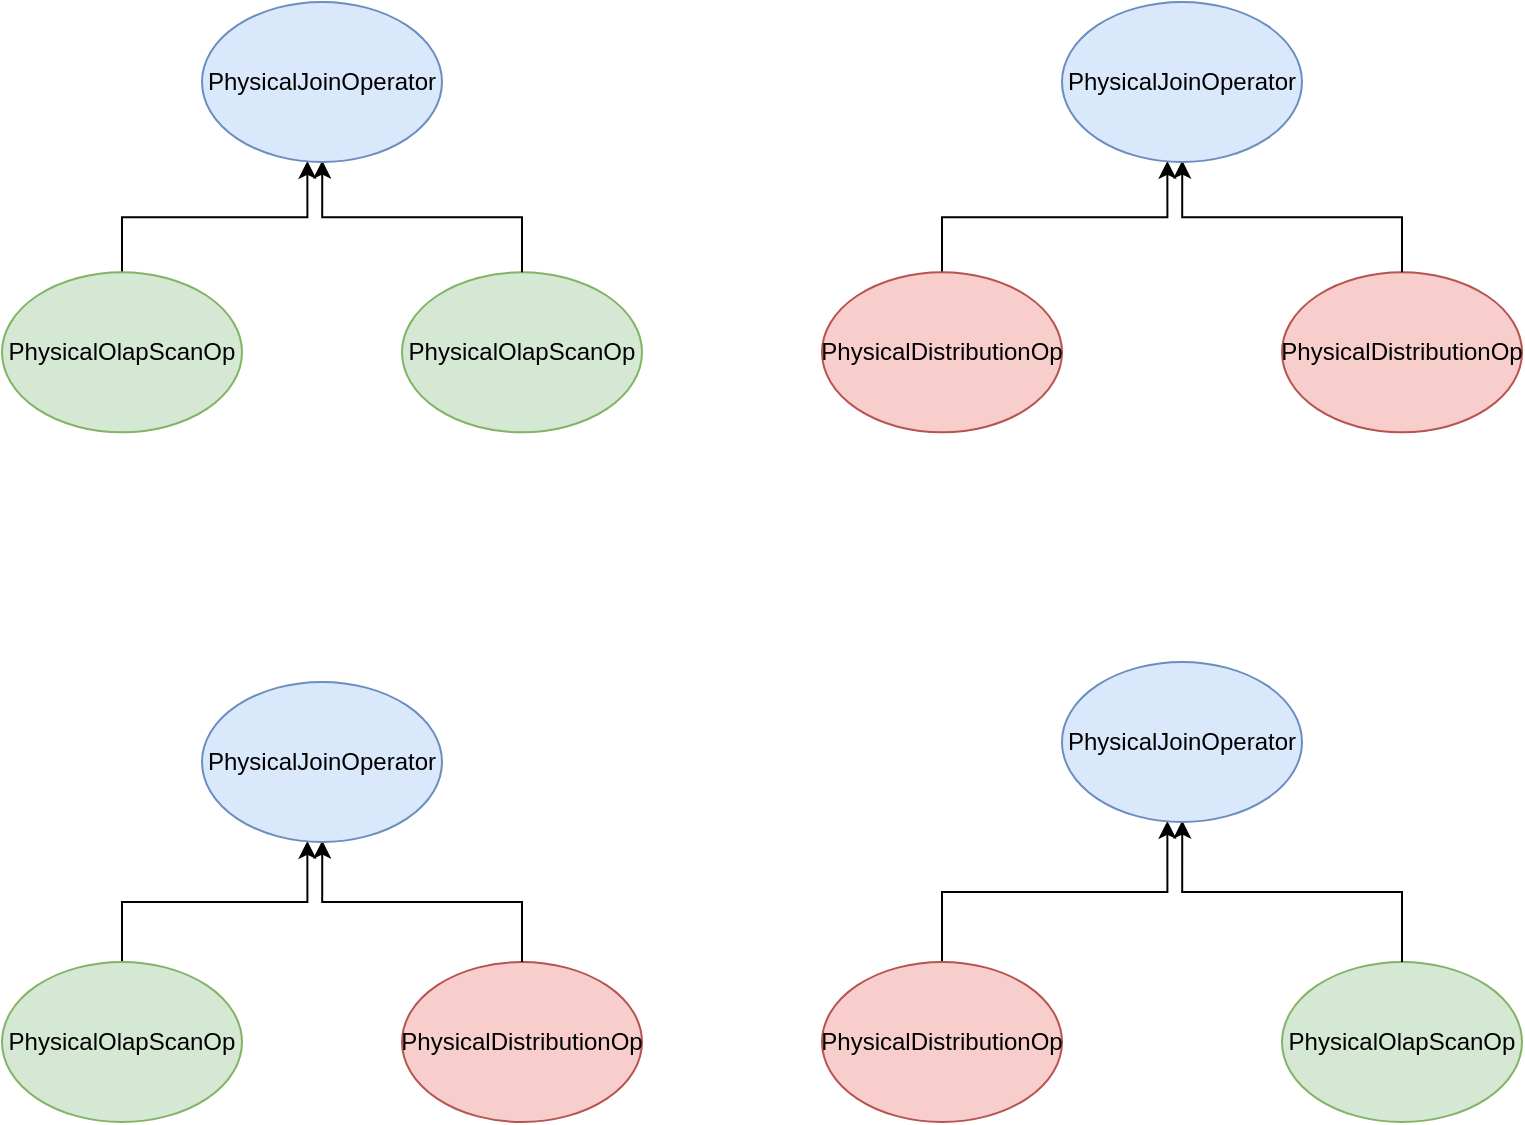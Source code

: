 <mxfile version="22.0.4" type="device">
  <diagram name="第 1 页" id="lTBzzGBByBzik5TMOaw3">
    <mxGraphModel dx="2440" dy="1398" grid="1" gridSize="10" guides="1" tooltips="1" connect="1" arrows="1" fold="1" page="1" pageScale="1" pageWidth="827" pageHeight="1169" math="0" shadow="0">
      <root>
        <mxCell id="0" />
        <mxCell id="1" parent="0" />
        <mxCell id="yv2kj9EalduW5sdNBVnG-6" style="edgeStyle=orthogonalEdgeStyle;rounded=0;orthogonalLoop=1;jettySize=auto;html=1;exitX=0.5;exitY=0;exitDx=0;exitDy=0;entryX=0.439;entryY=0.993;entryDx=0;entryDy=0;entryPerimeter=0;" edge="1" parent="1" source="yv2kj9EalduW5sdNBVnG-7" target="yv2kj9EalduW5sdNBVnG-12">
          <mxGeometry relative="1" as="geometry">
            <mxPoint x="172.8" y="120.0" as="targetPoint" />
          </mxGeometry>
        </mxCell>
        <mxCell id="yv2kj9EalduW5sdNBVnG-7" value="PhysicalOlapScanOp" style="ellipse;whiteSpace=wrap;html=1;fillColor=#d5e8d4;strokeColor=#82b366;" vertex="1" parent="1">
          <mxGeometry x="30" y="215.16" width="120" height="80" as="geometry" />
        </mxCell>
        <mxCell id="yv2kj9EalduW5sdNBVnG-8" value="PhysicalOlapScanOp" style="ellipse;whiteSpace=wrap;html=1;fillColor=#d5e8d4;strokeColor=#82b366;" vertex="1" parent="1">
          <mxGeometry x="230" y="215.16" width="120" height="80" as="geometry" />
        </mxCell>
        <mxCell id="yv2kj9EalduW5sdNBVnG-9" style="edgeStyle=orthogonalEdgeStyle;rounded=0;orthogonalLoop=1;jettySize=auto;html=1;exitX=0.5;exitY=0;exitDx=0;exitDy=0;entryX=0.501;entryY=0.991;entryDx=0;entryDy=0;entryPerimeter=0;" edge="1" parent="1" source="yv2kj9EalduW5sdNBVnG-8" target="yv2kj9EalduW5sdNBVnG-12">
          <mxGeometry relative="1" as="geometry">
            <mxPoint x="180" y="120.16" as="targetPoint" />
          </mxGeometry>
        </mxCell>
        <mxCell id="yv2kj9EalduW5sdNBVnG-12" value="PhysicalJoinOperator" style="ellipse;whiteSpace=wrap;html=1;fillColor=#dae8fc;strokeColor=#6c8ebf;" vertex="1" parent="1">
          <mxGeometry x="130" y="80" width="120" height="80" as="geometry" />
        </mxCell>
        <mxCell id="yv2kj9EalduW5sdNBVnG-20" style="edgeStyle=orthogonalEdgeStyle;rounded=0;orthogonalLoop=1;jettySize=auto;html=1;exitX=0.5;exitY=0;exitDx=0;exitDy=0;entryX=0.439;entryY=0.993;entryDx=0;entryDy=0;entryPerimeter=0;" edge="1" parent="1" source="yv2kj9EalduW5sdNBVnG-21" target="yv2kj9EalduW5sdNBVnG-24">
          <mxGeometry relative="1" as="geometry">
            <mxPoint x="167.8" y="480.0" as="targetPoint" />
          </mxGeometry>
        </mxCell>
        <mxCell id="yv2kj9EalduW5sdNBVnG-21" value="PhysicalOlapScanOp" style="ellipse;whiteSpace=wrap;html=1;fillColor=#d5e8d4;strokeColor=#82b366;" vertex="1" parent="1">
          <mxGeometry x="30" y="560.0" width="120" height="80" as="geometry" />
        </mxCell>
        <mxCell id="yv2kj9EalduW5sdNBVnG-22" value="PhysicalDistributionOp" style="ellipse;whiteSpace=wrap;html=1;fillColor=#f8cecc;strokeColor=#b85450;" vertex="1" parent="1">
          <mxGeometry x="230" y="560.0" width="120" height="80" as="geometry" />
        </mxCell>
        <mxCell id="yv2kj9EalduW5sdNBVnG-23" style="edgeStyle=orthogonalEdgeStyle;rounded=0;orthogonalLoop=1;jettySize=auto;html=1;exitX=0.5;exitY=0;exitDx=0;exitDy=0;entryX=0.501;entryY=0.991;entryDx=0;entryDy=0;entryPerimeter=0;" edge="1" parent="1" source="yv2kj9EalduW5sdNBVnG-22" target="yv2kj9EalduW5sdNBVnG-24">
          <mxGeometry relative="1" as="geometry">
            <mxPoint x="175" y="480.16" as="targetPoint" />
          </mxGeometry>
        </mxCell>
        <mxCell id="yv2kj9EalduW5sdNBVnG-24" value="PhysicalJoinOperator" style="ellipse;whiteSpace=wrap;html=1;fillColor=#dae8fc;strokeColor=#6c8ebf;" vertex="1" parent="1">
          <mxGeometry x="130" y="420" width="120" height="80" as="geometry" />
        </mxCell>
        <mxCell id="yv2kj9EalduW5sdNBVnG-25" style="edgeStyle=orthogonalEdgeStyle;rounded=0;orthogonalLoop=1;jettySize=auto;html=1;exitX=0.5;exitY=0;exitDx=0;exitDy=0;entryX=0.439;entryY=0.993;entryDx=0;entryDy=0;entryPerimeter=0;" edge="1" parent="1" source="yv2kj9EalduW5sdNBVnG-26" target="yv2kj9EalduW5sdNBVnG-29">
          <mxGeometry relative="1" as="geometry">
            <mxPoint x="602.8" y="480" as="targetPoint" />
          </mxGeometry>
        </mxCell>
        <mxCell id="yv2kj9EalduW5sdNBVnG-26" value="PhysicalDistributionOp" style="ellipse;whiteSpace=wrap;html=1;fillColor=#f8cecc;strokeColor=#b85450;" vertex="1" parent="1">
          <mxGeometry x="440" y="560.0" width="120" height="80" as="geometry" />
        </mxCell>
        <mxCell id="yv2kj9EalduW5sdNBVnG-27" value="PhysicalOlapScanOp" style="ellipse;whiteSpace=wrap;html=1;fillColor=#d5e8d4;strokeColor=#82b366;" vertex="1" parent="1">
          <mxGeometry x="670" y="560.0" width="120" height="80" as="geometry" />
        </mxCell>
        <mxCell id="yv2kj9EalduW5sdNBVnG-28" style="edgeStyle=orthogonalEdgeStyle;rounded=0;orthogonalLoop=1;jettySize=auto;html=1;exitX=0.5;exitY=0;exitDx=0;exitDy=0;entryX=0.501;entryY=0.991;entryDx=0;entryDy=0;entryPerimeter=0;" edge="1" parent="1" source="yv2kj9EalduW5sdNBVnG-27" target="yv2kj9EalduW5sdNBVnG-29">
          <mxGeometry relative="1" as="geometry">
            <mxPoint x="610" y="480.16" as="targetPoint" />
          </mxGeometry>
        </mxCell>
        <mxCell id="yv2kj9EalduW5sdNBVnG-29" value="PhysicalJoinOperator" style="ellipse;whiteSpace=wrap;html=1;fillColor=#dae8fc;strokeColor=#6c8ebf;" vertex="1" parent="1">
          <mxGeometry x="560" y="410" width="120" height="80" as="geometry" />
        </mxCell>
        <mxCell id="yv2kj9EalduW5sdNBVnG-30" style="edgeStyle=orthogonalEdgeStyle;rounded=0;orthogonalLoop=1;jettySize=auto;html=1;exitX=0.5;exitY=0;exitDx=0;exitDy=0;entryX=0.439;entryY=0.993;entryDx=0;entryDy=0;entryPerimeter=0;" edge="1" parent="1" source="yv2kj9EalduW5sdNBVnG-31" target="yv2kj9EalduW5sdNBVnG-34">
          <mxGeometry relative="1" as="geometry">
            <mxPoint x="602.8" y="140" as="targetPoint" />
          </mxGeometry>
        </mxCell>
        <mxCell id="yv2kj9EalduW5sdNBVnG-31" value="PhysicalDistributionOp" style="ellipse;whiteSpace=wrap;html=1;fillColor=#f8cecc;strokeColor=#b85450;" vertex="1" parent="1">
          <mxGeometry x="440" y="215.16" width="120" height="80" as="geometry" />
        </mxCell>
        <mxCell id="yv2kj9EalduW5sdNBVnG-32" value="PhysicalDistributionOp" style="ellipse;whiteSpace=wrap;html=1;fillColor=#f8cecc;strokeColor=#b85450;" vertex="1" parent="1">
          <mxGeometry x="670" y="215.16" width="120" height="80" as="geometry" />
        </mxCell>
        <mxCell id="yv2kj9EalduW5sdNBVnG-33" style="edgeStyle=orthogonalEdgeStyle;rounded=0;orthogonalLoop=1;jettySize=auto;html=1;exitX=0.5;exitY=0;exitDx=0;exitDy=0;entryX=0.501;entryY=0.991;entryDx=0;entryDy=0;entryPerimeter=0;" edge="1" parent="1" source="yv2kj9EalduW5sdNBVnG-32" target="yv2kj9EalduW5sdNBVnG-34">
          <mxGeometry relative="1" as="geometry">
            <mxPoint x="610" y="140.16" as="targetPoint" />
          </mxGeometry>
        </mxCell>
        <mxCell id="yv2kj9EalduW5sdNBVnG-34" value="PhysicalJoinOperator" style="ellipse;whiteSpace=wrap;html=1;fillColor=#dae8fc;strokeColor=#6c8ebf;" vertex="1" parent="1">
          <mxGeometry x="560" y="80" width="120" height="80" as="geometry" />
        </mxCell>
      </root>
    </mxGraphModel>
  </diagram>
</mxfile>
